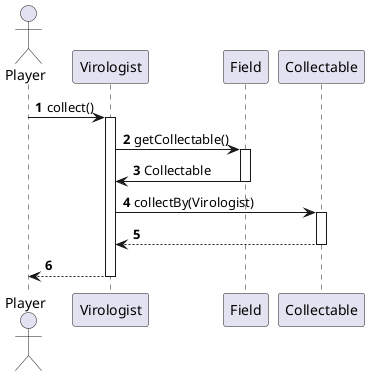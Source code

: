 @startuml
'https://plantuml.com/sequence-diagram

autonumber

actor Player

Player -> Virologist: collect()
Activate Virologist

Virologist -> Field: getCollectable()
Activate Field
Field -> Virologist: Collectable
Deactivate Field

Virologist -> Collectable: collectBy(Virologist)
Activate Collectable

Collectable --> Virologist:
Deactivate Collectable
Virologist --> Player
Deactivate Virologist

@enduml